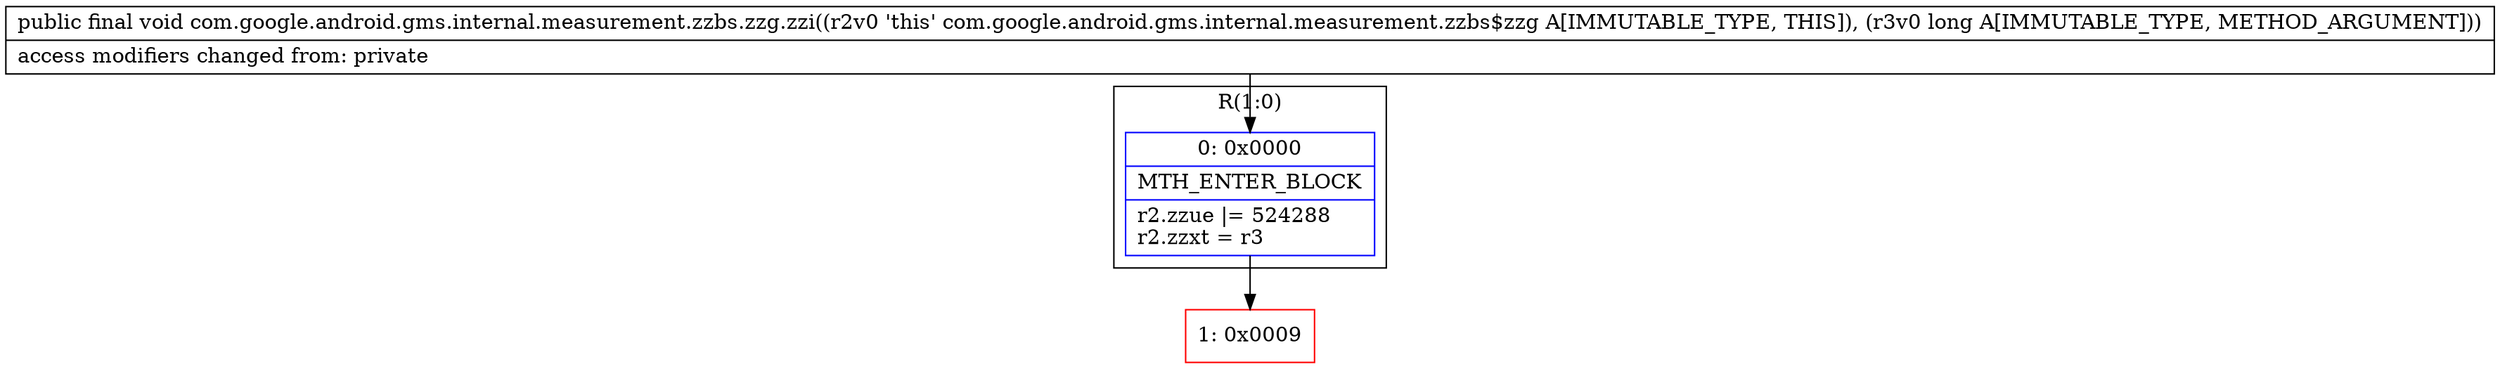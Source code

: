 digraph "CFG forcom.google.android.gms.internal.measurement.zzbs.zzg.zzi(J)V" {
subgraph cluster_Region_409243792 {
label = "R(1:0)";
node [shape=record,color=blue];
Node_0 [shape=record,label="{0\:\ 0x0000|MTH_ENTER_BLOCK\l|r2.zzue \|= 524288\lr2.zzxt = r3\l}"];
}
Node_1 [shape=record,color=red,label="{1\:\ 0x0009}"];
MethodNode[shape=record,label="{public final void com.google.android.gms.internal.measurement.zzbs.zzg.zzi((r2v0 'this' com.google.android.gms.internal.measurement.zzbs$zzg A[IMMUTABLE_TYPE, THIS]), (r3v0 long A[IMMUTABLE_TYPE, METHOD_ARGUMENT]))  | access modifiers changed from: private\l}"];
MethodNode -> Node_0;
Node_0 -> Node_1;
}

